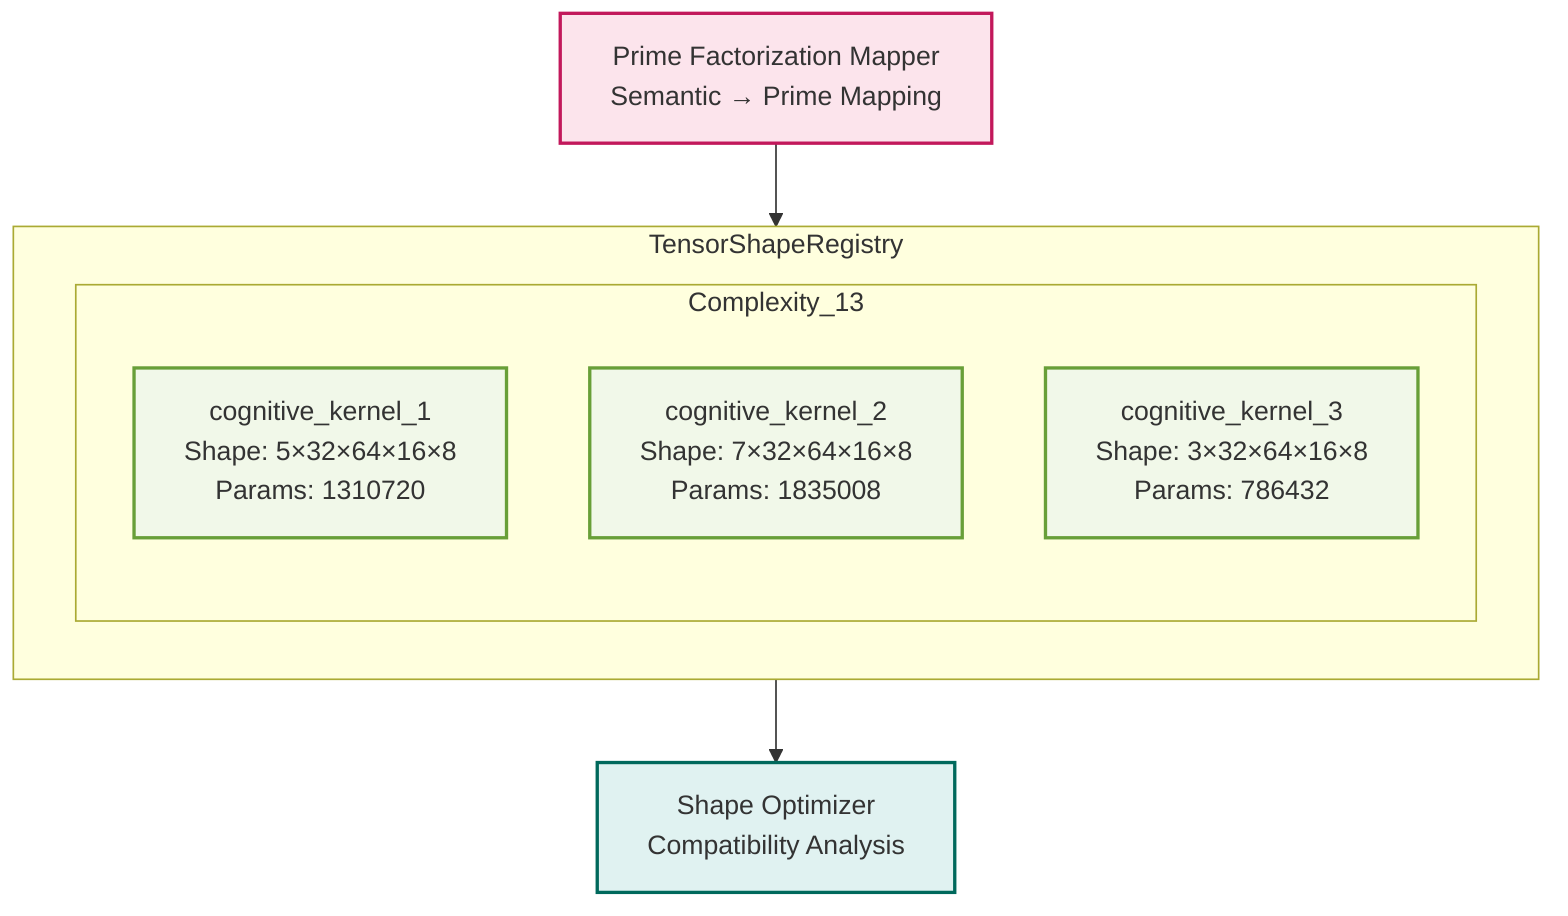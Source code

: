 graph TD
    subgraph TensorShapeRegistry
        subgraph Complexity_13
            COMP13_K0[cognitive_kernel_1\nShape: 5×32×64×16×8\nParams: 1310720]
            COMP13_K1[cognitive_kernel_2\nShape: 7×32×64×16×8\nParams: 1835008]
            COMP13_K2[cognitive_kernel_3\nShape: 3×32×64×16×8\nParams: 786432]
        end
    end
    PRIMEMAPPER[Prime Factorization Mapper\nSemantic → Prime Mapping]
    PRIMEMAPPER --> TensorShapeRegistry
    OPTIMIZER[Shape Optimizer\nCompatibility Analysis]
    TensorShapeRegistry --> OPTIMIZER
    classDef kernelClass fill:#f1f8e9,stroke:#689f38,stroke-width:2px
    classDef mapperClass fill:#fce4ec,stroke:#c2185b,stroke-width:2px
    classDef optimizerClass fill:#e0f2f1,stroke:#00695c,stroke-width:2px
    class COMP13_K0 kernelClass
    class COMP13_K1 kernelClass
    class COMP13_K2 kernelClass
    class PRIMEMAPPER mapperClass
    class OPTIMIZER optimizerClass